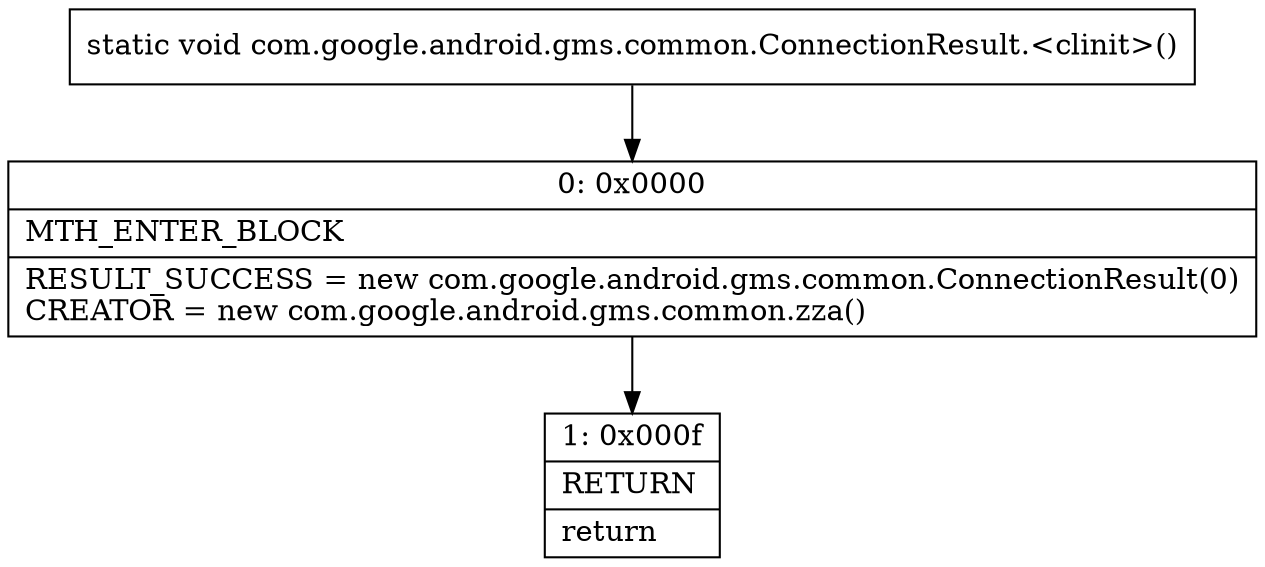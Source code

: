 digraph "CFG forcom.google.android.gms.common.ConnectionResult.\<clinit\>()V" {
Node_0 [shape=record,label="{0\:\ 0x0000|MTH_ENTER_BLOCK\l|RESULT_SUCCESS = new com.google.android.gms.common.ConnectionResult(0)\lCREATOR = new com.google.android.gms.common.zza()\l}"];
Node_1 [shape=record,label="{1\:\ 0x000f|RETURN\l|return\l}"];
MethodNode[shape=record,label="{static void com.google.android.gms.common.ConnectionResult.\<clinit\>() }"];
MethodNode -> Node_0;
Node_0 -> Node_1;
}

